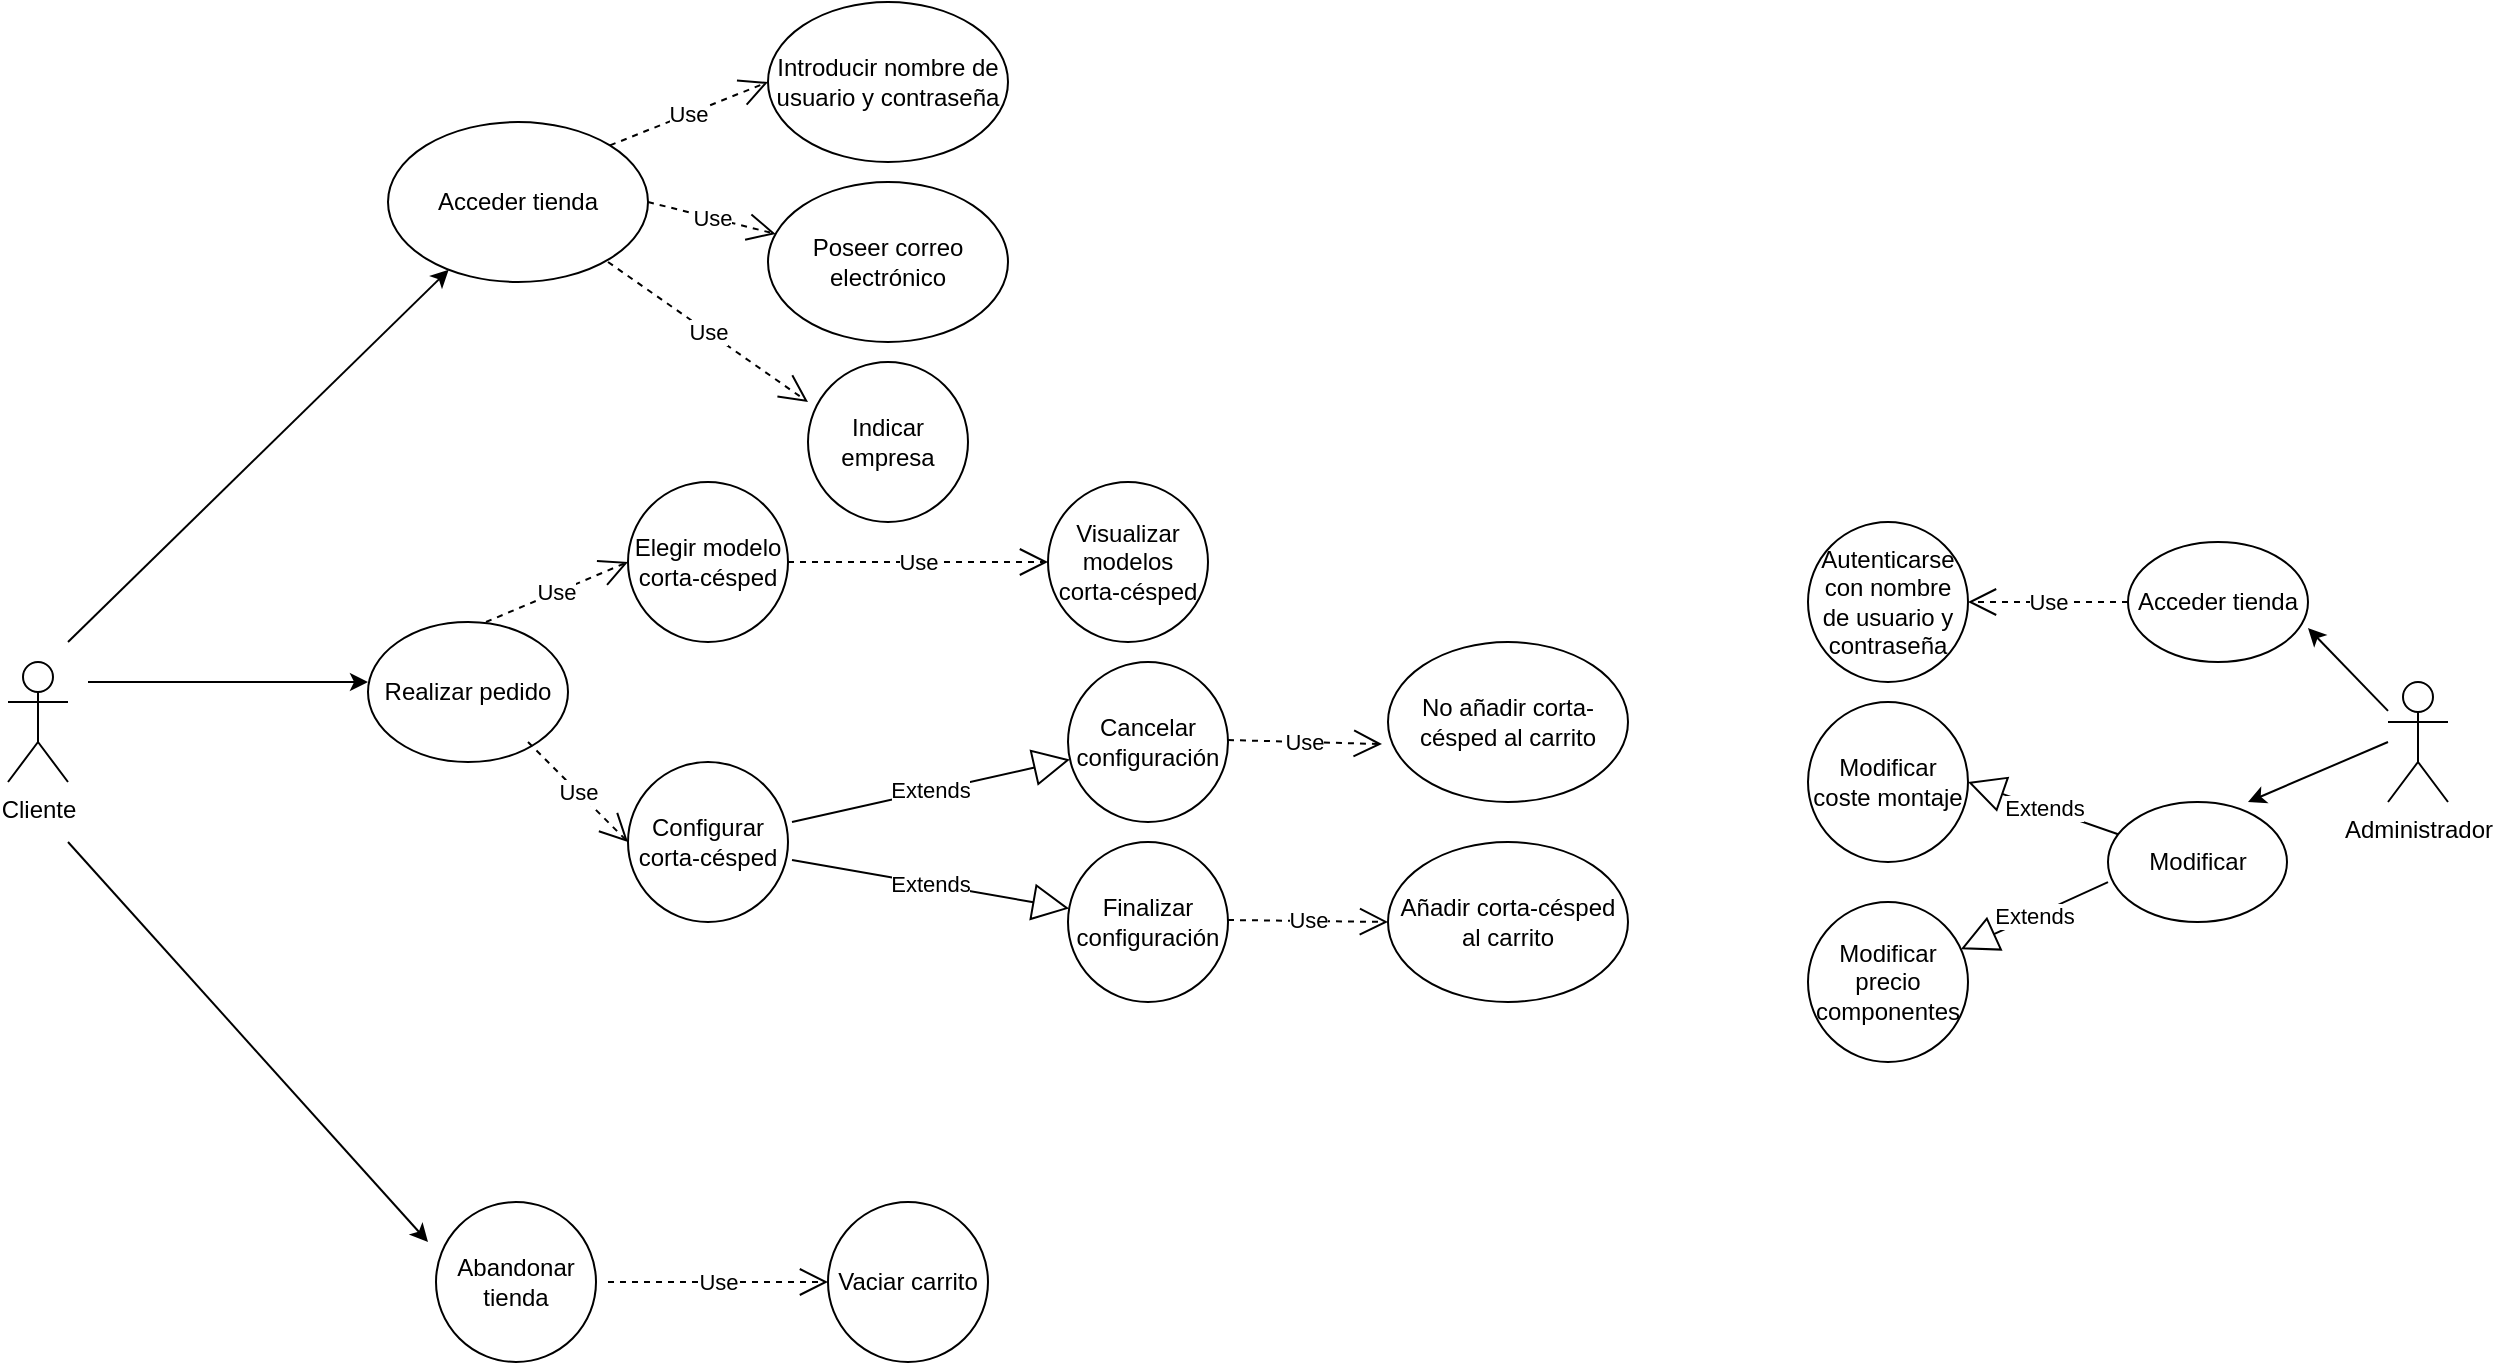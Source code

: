<mxfile version="20.5.3" type="device"><diagram id="FTfW7GwUrUqFRwX4uLkR" name="Página-1"><mxGraphModel dx="1348" dy="793" grid="1" gridSize="10" guides="1" tooltips="1" connect="1" arrows="1" fold="1" page="1" pageScale="1" pageWidth="827" pageHeight="1169" math="0" shadow="0"><root><mxCell id="0"/><mxCell id="1" parent="0"/><mxCell id="Q1in2PolfPZy9yRZS2KN-1" value="Añadir corta-césped al carrito" style="ellipse;whiteSpace=wrap;html=1;" parent="1" vertex="1"><mxGeometry x="800" y="430" width="120" height="80" as="geometry"/></mxCell><mxCell id="Q1in2PolfPZy9yRZS2KN-3" value="Realizar pedido" style="ellipse;whiteSpace=wrap;html=1;" parent="1" vertex="1"><mxGeometry x="290" y="320" width="100" height="70" as="geometry"/></mxCell><mxCell id="Q1in2PolfPZy9yRZS2KN-4" value="Acceder tienda" style="ellipse;whiteSpace=wrap;html=1;" parent="1" vertex="1"><mxGeometry x="300" y="70" width="130" height="80" as="geometry"/></mxCell><mxCell id="Q1in2PolfPZy9yRZS2KN-5" value="Indicar empresa" style="ellipse;whiteSpace=wrap;html=1;aspect=fixed;" parent="1" vertex="1"><mxGeometry x="510" y="190" width="80" height="80" as="geometry"/></mxCell><mxCell id="Q1in2PolfPZy9yRZS2KN-6" value="Visualizar modelos corta-césped" style="ellipse;whiteSpace=wrap;html=1;aspect=fixed;" parent="1" vertex="1"><mxGeometry x="630" y="250" width="80" height="80" as="geometry"/></mxCell><mxCell id="Q1in2PolfPZy9yRZS2KN-7" value="Elegir modelo corta-césped" style="ellipse;whiteSpace=wrap;html=1;aspect=fixed;" parent="1" vertex="1"><mxGeometry x="420" y="250" width="80" height="80" as="geometry"/></mxCell><mxCell id="Q1in2PolfPZy9yRZS2KN-8" value="Configurar corta-césped" style="ellipse;whiteSpace=wrap;html=1;aspect=fixed;" parent="1" vertex="1"><mxGeometry x="420" y="390" width="80" height="80" as="geometry"/></mxCell><mxCell id="Q1in2PolfPZy9yRZS2KN-10" value="Cancelar configuración" style="ellipse;whiteSpace=wrap;html=1;aspect=fixed;" parent="1" vertex="1"><mxGeometry x="640" y="340" width="80" height="80" as="geometry"/></mxCell><mxCell id="Q1in2PolfPZy9yRZS2KN-11" value="Finalizar configuración" style="ellipse;whiteSpace=wrap;html=1;aspect=fixed;" parent="1" vertex="1"><mxGeometry x="640" y="430" width="80" height="80" as="geometry"/></mxCell><mxCell id="Q1in2PolfPZy9yRZS2KN-12" value="Abandonar tienda" style="ellipse;whiteSpace=wrap;html=1;aspect=fixed;" parent="1" vertex="1"><mxGeometry x="324" y="610" width="80" height="80" as="geometry"/></mxCell><mxCell id="Q1in2PolfPZy9yRZS2KN-13" value="Vaciar carrito" style="ellipse;whiteSpace=wrap;html=1;aspect=fixed;" parent="1" vertex="1"><mxGeometry x="520" y="610" width="80" height="80" as="geometry"/></mxCell><mxCell id="Q1in2PolfPZy9yRZS2KN-14" value="Introducir nombre de usuario y contraseña" style="ellipse;whiteSpace=wrap;html=1;" parent="1" vertex="1"><mxGeometry x="490" y="10" width="120" height="80" as="geometry"/></mxCell><mxCell id="Q1in2PolfPZy9yRZS2KN-15" value="Poseer correo electrónico" style="ellipse;whiteSpace=wrap;html=1;" parent="1" vertex="1"><mxGeometry x="490" y="100" width="120" height="80" as="geometry"/></mxCell><mxCell id="Q1in2PolfPZy9yRZS2KN-17" value="No añadir corta-césped al carrito" style="ellipse;whiteSpace=wrap;html=1;" parent="1" vertex="1"><mxGeometry x="800" y="330" width="120" height="80" as="geometry"/></mxCell><mxCell id="Q1in2PolfPZy9yRZS2KN-18" value="Autenticarse con nombre de usuario y contraseña" style="ellipse;whiteSpace=wrap;html=1;aspect=fixed;" parent="1" vertex="1"><mxGeometry x="1010" y="270" width="80" height="80" as="geometry"/></mxCell><mxCell id="Q1in2PolfPZy9yRZS2KN-19" value="Modificar precio componentes" style="ellipse;whiteSpace=wrap;html=1;aspect=fixed;" parent="1" vertex="1"><mxGeometry x="1010" y="460" width="80" height="80" as="geometry"/></mxCell><mxCell id="Q1in2PolfPZy9yRZS2KN-20" value="Modificar coste montaje" style="ellipse;whiteSpace=wrap;html=1;aspect=fixed;" parent="1" vertex="1"><mxGeometry x="1010" y="360" width="80" height="80" as="geometry"/></mxCell><mxCell id="Q1in2PolfPZy9yRZS2KN-21" value="Administrador" style="shape=umlActor;verticalLabelPosition=bottom;verticalAlign=top;html=1;outlineConnect=0;" parent="1" vertex="1"><mxGeometry x="1300" y="350" width="30" height="60" as="geometry"/></mxCell><mxCell id="Q1in2PolfPZy9yRZS2KN-22" value="Cliente" style="shape=umlActor;verticalLabelPosition=bottom;verticalAlign=top;html=1;outlineConnect=0;" parent="1" vertex="1"><mxGeometry x="110" y="340" width="30" height="60" as="geometry"/></mxCell><mxCell id="Q1in2PolfPZy9yRZS2KN-29" value="" style="endArrow=classic;html=1;rounded=0;" parent="1" target="Q1in2PolfPZy9yRZS2KN-4" edge="1"><mxGeometry width="50" height="50" relative="1" as="geometry"><mxPoint x="140" y="330" as="sourcePoint"/><mxPoint x="190" y="280" as="targetPoint"/></mxGeometry></mxCell><mxCell id="Q1in2PolfPZy9yRZS2KN-30" value="" style="endArrow=classic;html=1;rounded=0;" parent="1" edge="1"><mxGeometry width="50" height="50" relative="1" as="geometry"><mxPoint x="140" y="430" as="sourcePoint"/><mxPoint x="320" y="630" as="targetPoint"/></mxGeometry></mxCell><mxCell id="4Jpf-R9z_VRHYaSjY1ey-3" value="Use" style="endArrow=open;endSize=12;dashed=1;html=1;rounded=0;exitX=1;exitY=0;exitDx=0;exitDy=0;" edge="1" parent="1" source="Q1in2PolfPZy9yRZS2KN-4"><mxGeometry width="160" relative="1" as="geometry"><mxPoint x="340" y="40" as="sourcePoint"/><mxPoint x="490" y="50" as="targetPoint"/></mxGeometry></mxCell><mxCell id="4Jpf-R9z_VRHYaSjY1ey-4" value="Use" style="endArrow=open;endSize=12;dashed=1;html=1;rounded=0;" edge="1" parent="1" target="Q1in2PolfPZy9yRZS2KN-15"><mxGeometry width="160" relative="1" as="geometry"><mxPoint x="430" y="110" as="sourcePoint"/><mxPoint x="590" y="110" as="targetPoint"/></mxGeometry></mxCell><mxCell id="4Jpf-R9z_VRHYaSjY1ey-5" value="Use" style="endArrow=open;endSize=12;dashed=1;html=1;rounded=0;entryX=0;entryY=0.25;entryDx=0;entryDy=0;entryPerimeter=0;" edge="1" parent="1" target="Q1in2PolfPZy9yRZS2KN-5"><mxGeometry width="160" relative="1" as="geometry"><mxPoint x="410" y="140" as="sourcePoint"/><mxPoint x="570" y="140" as="targetPoint"/></mxGeometry></mxCell><mxCell id="4Jpf-R9z_VRHYaSjY1ey-7" value="" style="endArrow=classic;html=1;rounded=0;" edge="1" parent="1"><mxGeometry width="50" height="50" relative="1" as="geometry"><mxPoint x="150" y="350" as="sourcePoint"/><mxPoint x="290" y="350" as="targetPoint"/></mxGeometry></mxCell><mxCell id="4Jpf-R9z_VRHYaSjY1ey-9" value="Use" style="endArrow=open;endSize=12;dashed=1;html=1;rounded=0;" edge="1" parent="1"><mxGeometry width="160" relative="1" as="geometry"><mxPoint x="500" y="290" as="sourcePoint"/><mxPoint x="630" y="290" as="targetPoint"/></mxGeometry></mxCell><mxCell id="4Jpf-R9z_VRHYaSjY1ey-11" value="Extends" style="endArrow=block;endSize=16;endFill=0;html=1;rounded=0;exitX=1.025;exitY=0.375;exitDx=0;exitDy=0;exitPerimeter=0;" edge="1" parent="1" source="Q1in2PolfPZy9yRZS2KN-8" target="Q1in2PolfPZy9yRZS2KN-10"><mxGeometry width="160" relative="1" as="geometry"><mxPoint x="360" y="400" as="sourcePoint"/><mxPoint x="520" y="400" as="targetPoint"/></mxGeometry></mxCell><mxCell id="4Jpf-R9z_VRHYaSjY1ey-12" value="Extends" style="endArrow=block;endSize=16;endFill=0;html=1;rounded=0;exitX=1.025;exitY=0.613;exitDx=0;exitDy=0;exitPerimeter=0;" edge="1" parent="1" source="Q1in2PolfPZy9yRZS2KN-8" target="Q1in2PolfPZy9yRZS2KN-11"><mxGeometry width="160" relative="1" as="geometry"><mxPoint x="364" y="407.04" as="sourcePoint"/><mxPoint x="460.766" y="387.789" as="targetPoint"/></mxGeometry></mxCell><mxCell id="4Jpf-R9z_VRHYaSjY1ey-14" value="Use" style="endArrow=open;endSize=12;dashed=1;html=1;rounded=0;entryX=0;entryY=0.5;entryDx=0;entryDy=0;" edge="1" parent="1" target="Q1in2PolfPZy9yRZS2KN-7"><mxGeometry width="160" relative="1" as="geometry"><mxPoint x="349" y="320" as="sourcePoint"/><mxPoint x="479" y="320" as="targetPoint"/></mxGeometry></mxCell><mxCell id="4Jpf-R9z_VRHYaSjY1ey-15" value="Use" style="endArrow=open;endSize=12;dashed=1;html=1;rounded=0;entryX=0;entryY=0.5;entryDx=0;entryDy=0;" edge="1" parent="1" target="Q1in2PolfPZy9yRZS2KN-8"><mxGeometry width="160" relative="1" as="geometry"><mxPoint x="370" y="380" as="sourcePoint"/><mxPoint x="500" y="380" as="targetPoint"/></mxGeometry></mxCell><mxCell id="4Jpf-R9z_VRHYaSjY1ey-16" value="Use" style="endArrow=open;endSize=12;dashed=1;html=1;rounded=0;" edge="1" parent="1"><mxGeometry width="160" relative="1" as="geometry"><mxPoint x="410" y="650" as="sourcePoint"/><mxPoint x="520" y="650" as="targetPoint"/></mxGeometry></mxCell><mxCell id="4Jpf-R9z_VRHYaSjY1ey-17" value="Use" style="endArrow=open;endSize=12;dashed=1;html=1;rounded=0;entryX=-0.025;entryY=0.638;entryDx=0;entryDy=0;entryPerimeter=0;" edge="1" parent="1" target="Q1in2PolfPZy9yRZS2KN-17"><mxGeometry width="160" relative="1" as="geometry"><mxPoint x="720" y="379" as="sourcePoint"/><mxPoint x="790" y="380" as="targetPoint"/></mxGeometry></mxCell><mxCell id="4Jpf-R9z_VRHYaSjY1ey-18" value="Use" style="endArrow=open;endSize=12;dashed=1;html=1;rounded=0;" edge="1" parent="1"><mxGeometry width="160" relative="1" as="geometry"><mxPoint x="720" y="469" as="sourcePoint"/><mxPoint x="800" y="470" as="targetPoint"/></mxGeometry></mxCell><mxCell id="4Jpf-R9z_VRHYaSjY1ey-19" value="&lt;div&gt;Modificar&lt;/div&gt;" style="ellipse;whiteSpace=wrap;html=1;" vertex="1" parent="1"><mxGeometry x="1160" y="410" width="89.5" height="60" as="geometry"/></mxCell><mxCell id="4Jpf-R9z_VRHYaSjY1ey-20" value="Acceder tienda" style="ellipse;whiteSpace=wrap;html=1;" vertex="1" parent="1"><mxGeometry x="1170" y="280" width="90" height="60" as="geometry"/></mxCell><mxCell id="4Jpf-R9z_VRHYaSjY1ey-23" value="Use" style="endArrow=open;endSize=12;dashed=1;html=1;rounded=0;" edge="1" parent="1" source="4Jpf-R9z_VRHYaSjY1ey-20" target="Q1in2PolfPZy9yRZS2KN-18"><mxGeometry width="160" relative="1" as="geometry"><mxPoint x="1090.962" y="221.716" as="sourcePoint"/><mxPoint x="1170" y="190" as="targetPoint"/></mxGeometry></mxCell><mxCell id="4Jpf-R9z_VRHYaSjY1ey-25" value="" style="endArrow=classic;html=1;rounded=0;entryX=1;entryY=0.717;entryDx=0;entryDy=0;entryPerimeter=0;" edge="1" parent="1" source="Q1in2PolfPZy9yRZS2KN-21" target="4Jpf-R9z_VRHYaSjY1ey-20"><mxGeometry width="50" height="50" relative="1" as="geometry"><mxPoint x="1280" y="360" as="sourcePoint"/><mxPoint x="1350" y="339" as="targetPoint"/></mxGeometry></mxCell><mxCell id="4Jpf-R9z_VRHYaSjY1ey-26" value="" style="endArrow=classic;html=1;rounded=0;entryX=0.782;entryY=0;entryDx=0;entryDy=0;entryPerimeter=0;" edge="1" parent="1" target="4Jpf-R9z_VRHYaSjY1ey-19"><mxGeometry width="50" height="50" relative="1" as="geometry"><mxPoint x="1300" y="380" as="sourcePoint"/><mxPoint x="1270" y="333.02" as="targetPoint"/></mxGeometry></mxCell><mxCell id="4Jpf-R9z_VRHYaSjY1ey-28" value="Extends" style="endArrow=block;endSize=16;endFill=0;html=1;rounded=0;entryX=1;entryY=0.5;entryDx=0;entryDy=0;" edge="1" parent="1" source="4Jpf-R9z_VRHYaSjY1ey-19" target="Q1in2PolfPZy9yRZS2KN-20"><mxGeometry width="160" relative="1" as="geometry"><mxPoint x="1190" y="370" as="sourcePoint"/><mxPoint x="1240.556" y="420.002" as="targetPoint"/></mxGeometry></mxCell><mxCell id="4Jpf-R9z_VRHYaSjY1ey-29" value="Extends" style="endArrow=block;endSize=16;endFill=0;html=1;rounded=0;exitX=0;exitY=0.667;exitDx=0;exitDy=0;exitPerimeter=0;" edge="1" parent="1" source="4Jpf-R9z_VRHYaSjY1ey-19" target="Q1in2PolfPZy9yRZS2KN-19"><mxGeometry width="160" relative="1" as="geometry"><mxPoint x="1175.102" y="436.089" as="sourcePoint"/><mxPoint x="1100" y="410" as="targetPoint"/></mxGeometry></mxCell></root></mxGraphModel></diagram></mxfile>